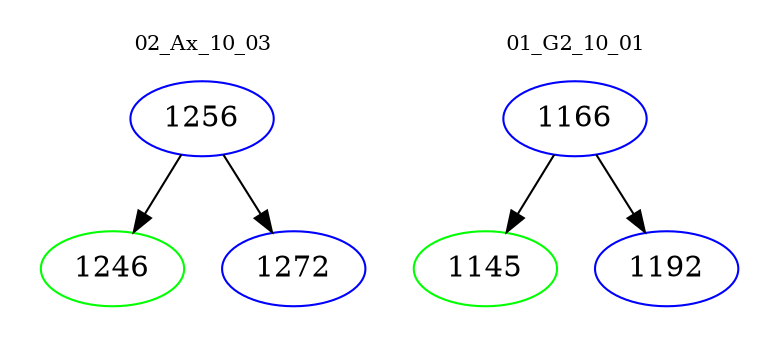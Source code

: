 digraph{
subgraph cluster_0 {
color = white
label = "02_Ax_10_03";
fontsize=10;
T0_1256 [label="1256", color="blue"]
T0_1256 -> T0_1246 [color="black"]
T0_1246 [label="1246", color="green"]
T0_1256 -> T0_1272 [color="black"]
T0_1272 [label="1272", color="blue"]
}
subgraph cluster_1 {
color = white
label = "01_G2_10_01";
fontsize=10;
T1_1166 [label="1166", color="blue"]
T1_1166 -> T1_1145 [color="black"]
T1_1145 [label="1145", color="green"]
T1_1166 -> T1_1192 [color="black"]
T1_1192 [label="1192", color="blue"]
}
}
